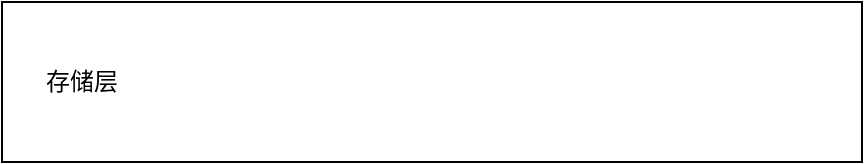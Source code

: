 <mxfile version="26.3.0">
  <diagram name="第 1 页" id="ZkjXAJqnmbgwYeV1d1LD">
    <mxGraphModel dx="1418" dy="706" grid="1" gridSize="10" guides="1" tooltips="1" connect="1" arrows="1" fold="1" page="1" pageScale="1" pageWidth="827" pageHeight="1169" math="0" shadow="0">
      <root>
        <mxCell id="0" />
        <mxCell id="1" parent="0" />
        <mxCell id="YQ0orauJafsWD9GcfiRg-1" value="" style="rounded=0;whiteSpace=wrap;html=1;" vertex="1" parent="1">
          <mxGeometry x="210" y="480" width="430" height="80" as="geometry" />
        </mxCell>
        <mxCell id="YQ0orauJafsWD9GcfiRg-2" value="存储层" style="text;html=1;align=center;verticalAlign=middle;whiteSpace=wrap;rounded=0;" vertex="1" parent="1">
          <mxGeometry x="220" y="505" width="60" height="30" as="geometry" />
        </mxCell>
      </root>
    </mxGraphModel>
  </diagram>
</mxfile>
